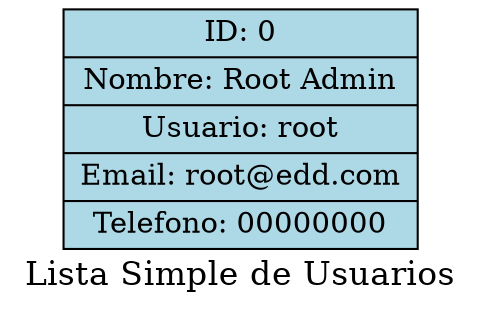 digraph G {
    rankdir=LR;
    node [shape=record, style=filled, fillcolor=lightblue];
    label="Lista Simple de Usuarios";
    fontsize=16;
    user0 [label="ID: 0|Nombre: Root Admin|Usuario: root|Email: root@edd.com|Telefono: 00000000"];
}
